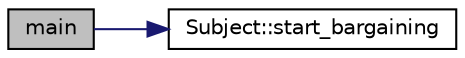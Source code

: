 digraph "main"
{
 // LATEX_PDF_SIZE
  bgcolor="transparent";
  edge [fontname="Helvetica",fontsize="10",labelfontname="Helvetica",labelfontsize="10"];
  node [fontname="Helvetica",fontsize="10",shape=record];
  rankdir="LR";
  Node1 [label="main",height=0.2,width=0.4,color="black", fillcolor="grey75", style="filled", fontcolor="black",tooltip="Симулиция клиентского запроса"];
  Node1 -> Node2 [color="midnightblue",fontsize="10",style="solid",fontname="Helvetica"];
  Node2 [label="Subject::start_bargaining",height=0.2,width=0.4,color="black",URL="$class_subject.html#ad1dfe6c589754d554950ddeb7b0e153f",tooltip="Начало торгов и сами торги"];
}
